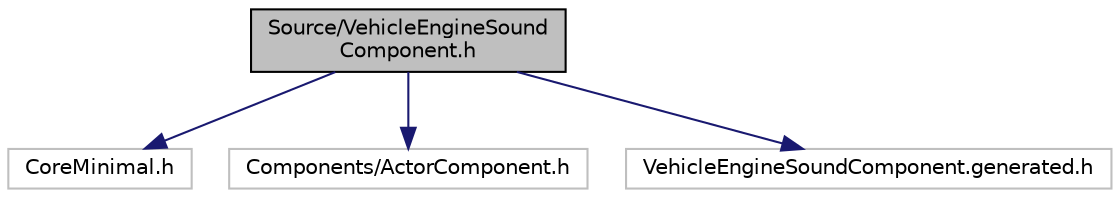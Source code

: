 digraph "Source/VehicleEngineSoundComponent.h"
{
 // LATEX_PDF_SIZE
  edge [fontname="Helvetica",fontsize="10",labelfontname="Helvetica",labelfontsize="10"];
  node [fontname="Helvetica",fontsize="10",shape=record];
  Node0 [label="Source/VehicleEngineSound\lComponent.h",height=0.2,width=0.4,color="black", fillcolor="grey75", style="filled", fontcolor="black",tooltip=" "];
  Node0 -> Node1 [color="midnightblue",fontsize="10",style="solid",fontname="Helvetica"];
  Node1 [label="CoreMinimal.h",height=0.2,width=0.4,color="grey75", fillcolor="white", style="filled",tooltip=" "];
  Node0 -> Node2 [color="midnightblue",fontsize="10",style="solid",fontname="Helvetica"];
  Node2 [label="Components/ActorComponent.h",height=0.2,width=0.4,color="grey75", fillcolor="white", style="filled",tooltip=" "];
  Node0 -> Node3 [color="midnightblue",fontsize="10",style="solid",fontname="Helvetica"];
  Node3 [label="VehicleEngineSoundComponent.generated.h",height=0.2,width=0.4,color="grey75", fillcolor="white", style="filled",tooltip=" "];
}
